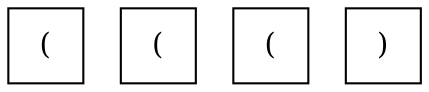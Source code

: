 digraph {
	node [shape=square]
	0 [label="("]
	1 [label="("]
	2 [label="("]
	3 [label=")"]
	{
		graph [rank=same]
		0
		1
		2
		3
	}
}